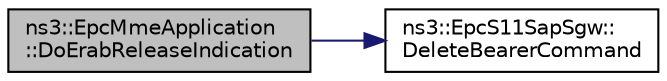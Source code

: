 digraph "ns3::EpcMmeApplication::DoErabReleaseIndication"
{
  edge [fontname="Helvetica",fontsize="10",labelfontname="Helvetica",labelfontsize="10"];
  node [fontname="Helvetica",fontsize="10",shape=record];
  rankdir="LR";
  Node1 [label="ns3::EpcMmeApplication\l::DoErabReleaseIndication",height=0.2,width=0.4,color="black", fillcolor="grey75", style="filled", fontcolor="black"];
  Node1 -> Node2 [color="midnightblue",fontsize="10",style="solid"];
  Node2 [label="ns3::EpcS11SapSgw::\lDeleteBearerCommand",height=0.2,width=0.4,color="black", fillcolor="white", style="filled",URL="$d9/d42/classns3_1_1EpcS11SapSgw.html#adce458b78927294e4c7b135b0c3c560c",tooltip="As per 3GPP TS 29.274 Release 9 V9.3.0, a Delete Bearer Command message shall be sent on the S11 inte..."];
}
